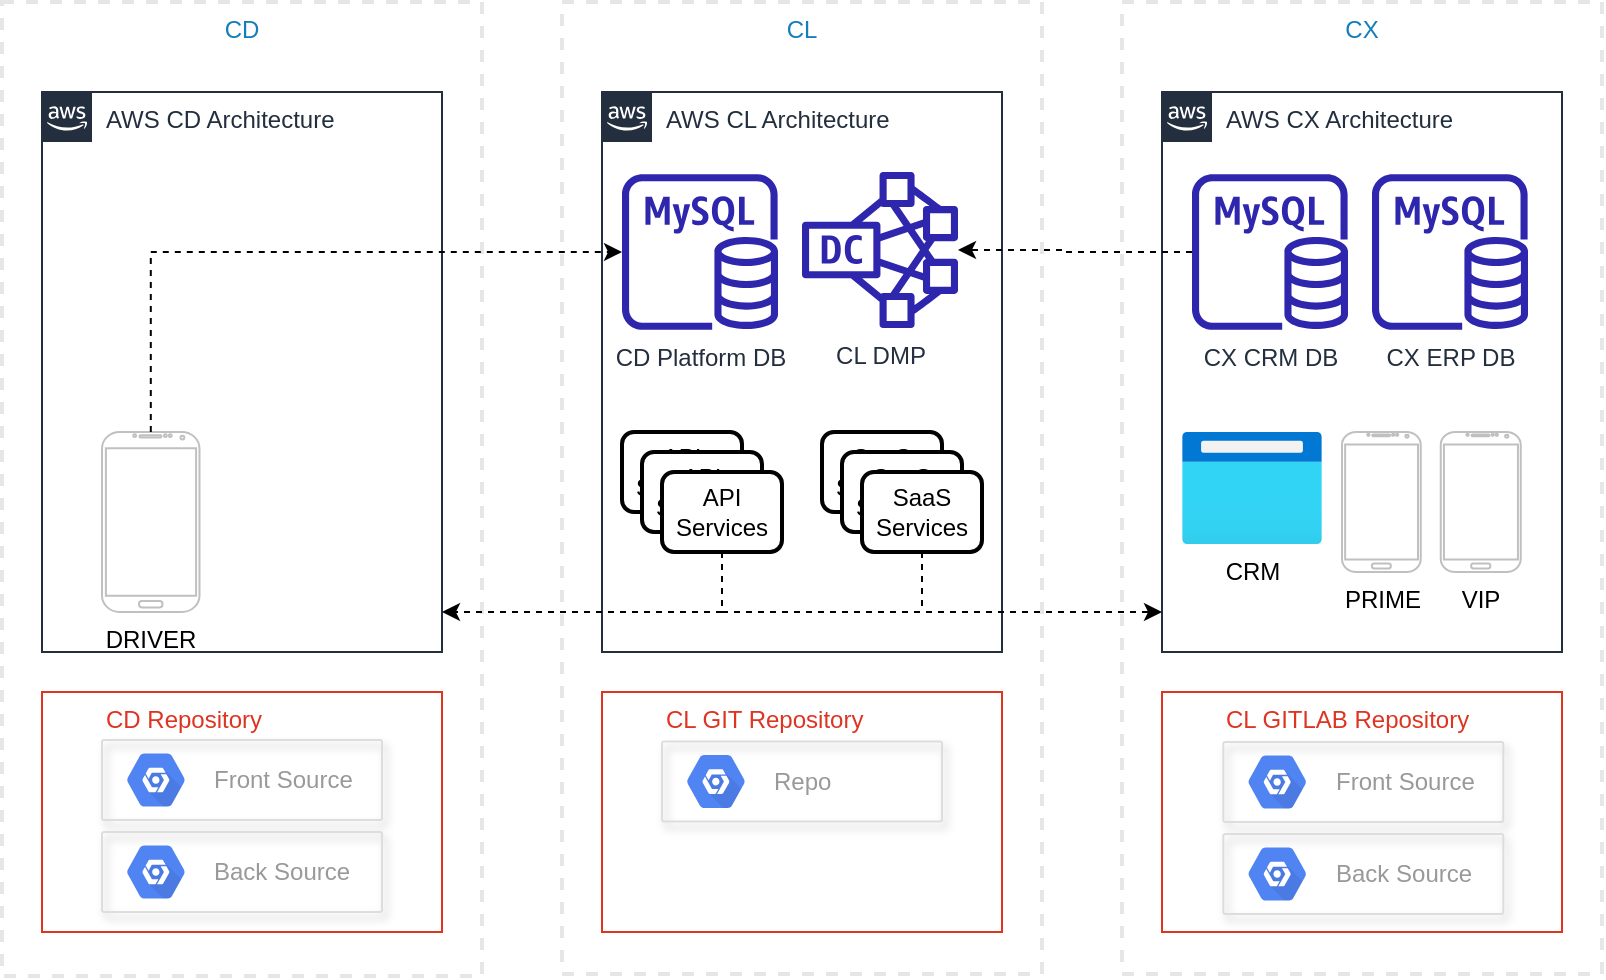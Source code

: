 <mxfile version="16.5.2" type="github">
  <diagram id="Z3vnsa2YV4EkZANI4L7h" name="Page-1">
    <mxGraphModel dx="1238" dy="558" grid="0" gridSize="10" guides="1" tooltips="1" connect="1" arrows="1" fold="1" page="1" pageScale="1" pageWidth="1169" pageHeight="827" math="0" shadow="0">
      <root>
        <mxCell id="0" />
        <mxCell id="1" parent="0" />
        <mxCell id="H0h6-h-lruUwFE3LSSJ4-1" value="CD" style="fillColor=none;strokeColor=#E6E6E6;dashed=1;verticalAlign=top;fontStyle=0;fontColor=#147EBA;rounded=0;strokeWidth=2;" vertex="1" parent="1">
          <mxGeometry x="80" y="40" width="240" height="487" as="geometry" />
        </mxCell>
        <mxCell id="H0h6-h-lruUwFE3LSSJ4-3" value="CX" style="fillColor=none;strokeColor=#E6E6E6;dashed=1;verticalAlign=top;fontStyle=0;fontColor=#147EBA;rounded=0;strokeWidth=2;" vertex="1" parent="1">
          <mxGeometry x="640" y="40" width="240" height="486" as="geometry" />
        </mxCell>
        <mxCell id="H0h6-h-lruUwFE3LSSJ4-5" value="AWS CL Architecture" style="points=[[0,0],[0.25,0],[0.5,0],[0.75,0],[1,0],[1,0.25],[1,0.5],[1,0.75],[1,1],[0.75,1],[0.5,1],[0.25,1],[0,1],[0,0.75],[0,0.5],[0,0.25]];outlineConnect=0;gradientColor=none;html=1;whiteSpace=wrap;fontSize=12;fontStyle=0;container=1;pointerEvents=0;collapsible=0;recursiveResize=0;shape=mxgraph.aws4.group;grIcon=mxgraph.aws4.group_aws_cloud_alt;strokeColor=#232F3E;fillColor=none;verticalAlign=top;align=left;spacingLeft=30;fontColor=#232F3E;dashed=0;rounded=0;" vertex="1" parent="1">
          <mxGeometry x="380" y="85" width="200" height="280" as="geometry" />
        </mxCell>
        <mxCell id="H0h6-h-lruUwFE3LSSJ4-14" value="CD Platform DB" style="sketch=0;outlineConnect=0;fontColor=#232F3E;gradientColor=none;fillColor=#2E27AD;strokeColor=none;dashed=0;verticalLabelPosition=bottom;verticalAlign=top;align=center;html=1;fontSize=12;fontStyle=0;aspect=fixed;pointerEvents=1;shape=mxgraph.aws4.rds_mysql_instance;rounded=0;" vertex="1" parent="H0h6-h-lruUwFE3LSSJ4-5">
          <mxGeometry x="10" y="41" width="78" height="78" as="geometry" />
        </mxCell>
        <mxCell id="H0h6-h-lruUwFE3LSSJ4-17" value="CL DMP" style="sketch=0;outlineConnect=0;fontColor=#232F3E;gradientColor=none;fillColor=#2E27AD;strokeColor=none;dashed=0;verticalLabelPosition=bottom;verticalAlign=top;align=center;html=1;fontSize=12;fontStyle=0;aspect=fixed;pointerEvents=1;shape=mxgraph.aws4.dense_compute_node;rounded=0;" vertex="1" parent="H0h6-h-lruUwFE3LSSJ4-5">
          <mxGeometry x="100" y="40" width="78" height="78" as="geometry" />
        </mxCell>
        <mxCell id="H0h6-h-lruUwFE3LSSJ4-35" value="API &lt;br&gt;Services" style="rounded=1;whiteSpace=wrap;html=1;shadow=0;glass=0;sketch=0;fontFamily=Helvetica;fontSize=12;fontColor=default;startSize=23;strokeColor=default;strokeWidth=2;fillColor=default;" vertex="1" parent="H0h6-h-lruUwFE3LSSJ4-5">
          <mxGeometry x="10" y="170" width="60" height="40" as="geometry" />
        </mxCell>
        <mxCell id="H0h6-h-lruUwFE3LSSJ4-38" value="SaaS&lt;br&gt;Services" style="rounded=1;whiteSpace=wrap;html=1;shadow=0;glass=0;sketch=0;fontFamily=Helvetica;fontSize=12;fontColor=default;startSize=23;strokeColor=default;strokeWidth=2;fillColor=default;" vertex="1" parent="H0h6-h-lruUwFE3LSSJ4-5">
          <mxGeometry x="110" y="170" width="60" height="40" as="geometry" />
        </mxCell>
        <mxCell id="H0h6-h-lruUwFE3LSSJ4-41" value="API &lt;br&gt;Services" style="rounded=1;whiteSpace=wrap;html=1;shadow=0;glass=0;sketch=0;fontFamily=Helvetica;fontSize=12;fontColor=default;startSize=23;strokeColor=default;strokeWidth=2;fillColor=default;" vertex="1" parent="H0h6-h-lruUwFE3LSSJ4-5">
          <mxGeometry x="20" y="180" width="60" height="40" as="geometry" />
        </mxCell>
        <mxCell id="H0h6-h-lruUwFE3LSSJ4-42" value="API &lt;br&gt;Services" style="rounded=1;whiteSpace=wrap;html=1;shadow=0;glass=0;sketch=0;fontFamily=Helvetica;fontSize=12;fontColor=default;startSize=23;strokeColor=default;strokeWidth=2;fillColor=default;" vertex="1" parent="H0h6-h-lruUwFE3LSSJ4-5">
          <mxGeometry x="30" y="190" width="60" height="40" as="geometry" />
        </mxCell>
        <mxCell id="H0h6-h-lruUwFE3LSSJ4-43" value="SaaS&lt;br&gt;Services" style="rounded=1;whiteSpace=wrap;html=1;shadow=0;glass=0;sketch=0;fontFamily=Helvetica;fontSize=12;fontColor=default;startSize=23;strokeColor=default;strokeWidth=2;fillColor=default;" vertex="1" parent="H0h6-h-lruUwFE3LSSJ4-5">
          <mxGeometry x="120" y="180" width="60" height="40" as="geometry" />
        </mxCell>
        <mxCell id="H0h6-h-lruUwFE3LSSJ4-44" value="SaaS&lt;br&gt;Services" style="rounded=1;whiteSpace=wrap;html=1;shadow=0;glass=0;sketch=0;fontFamily=Helvetica;fontSize=12;fontColor=default;startSize=23;strokeColor=default;strokeWidth=2;fillColor=default;" vertex="1" parent="H0h6-h-lruUwFE3LSSJ4-5">
          <mxGeometry x="130" y="190" width="60" height="40" as="geometry" />
        </mxCell>
        <mxCell id="H0h6-h-lruUwFE3LSSJ4-2" value="CL" style="fillColor=none;strokeColor=#E6E6E6;dashed=1;verticalAlign=top;fontStyle=0;fontColor=#147EBA;rounded=0;strokeWidth=2;" vertex="1" parent="1">
          <mxGeometry x="360" y="40" width="240" height="486" as="geometry" />
        </mxCell>
        <mxCell id="H0h6-h-lruUwFE3LSSJ4-7" value="AWS CX Architecture" style="points=[[0,0],[0.25,0],[0.5,0],[0.75,0],[1,0],[1,0.25],[1,0.5],[1,0.75],[1,1],[0.75,1],[0.5,1],[0.25,1],[0,1],[0,0.75],[0,0.5],[0,0.25]];outlineConnect=0;gradientColor=none;html=1;whiteSpace=wrap;fontSize=12;fontStyle=0;container=1;pointerEvents=0;collapsible=0;recursiveResize=0;shape=mxgraph.aws4.group;grIcon=mxgraph.aws4.group_aws_cloud_alt;strokeColor=#232F3E;fillColor=none;verticalAlign=top;align=left;spacingLeft=30;fontColor=#232F3E;dashed=0;rounded=0;" vertex="1" parent="1">
          <mxGeometry x="660" y="85" width="200" height="280" as="geometry" />
        </mxCell>
        <mxCell id="H0h6-h-lruUwFE3LSSJ4-11" value="CX CRM DB" style="sketch=0;outlineConnect=0;fontColor=#232F3E;gradientColor=none;fillColor=#2E27AD;strokeColor=none;dashed=0;verticalLabelPosition=bottom;verticalAlign=top;align=center;html=1;fontSize=12;fontStyle=0;aspect=fixed;pointerEvents=1;shape=mxgraph.aws4.rds_mysql_instance;rounded=0;" vertex="1" parent="H0h6-h-lruUwFE3LSSJ4-7">
          <mxGeometry x="15" y="41" width="78" height="78" as="geometry" />
        </mxCell>
        <mxCell id="H0h6-h-lruUwFE3LSSJ4-12" value="CX ERP DB" style="sketch=0;outlineConnect=0;fontColor=#232F3E;gradientColor=none;fillColor=#2E27AD;strokeColor=none;dashed=0;verticalLabelPosition=bottom;verticalAlign=top;align=center;html=1;fontSize=12;fontStyle=0;aspect=fixed;pointerEvents=1;shape=mxgraph.aws4.rds_mysql_instance;rounded=0;" vertex="1" parent="H0h6-h-lruUwFE3LSSJ4-7">
          <mxGeometry x="105" y="41" width="78" height="78" as="geometry" />
        </mxCell>
        <mxCell id="H0h6-h-lruUwFE3LSSJ4-19" value="VIP" style="verticalLabelPosition=bottom;verticalAlign=top;html=1;shadow=0;dashed=0;strokeWidth=1;shape=mxgraph.android.phone2;strokeColor=#c0c0c0;rounded=0;" vertex="1" parent="H0h6-h-lruUwFE3LSSJ4-7">
          <mxGeometry x="139.37" y="170" width="40" height="70" as="geometry" />
        </mxCell>
        <mxCell id="H0h6-h-lruUwFE3LSSJ4-20" value="PRIME" style="verticalLabelPosition=bottom;verticalAlign=top;html=1;shadow=0;dashed=0;strokeWidth=1;shape=mxgraph.android.phone2;strokeColor=#c0c0c0;rounded=0;" vertex="1" parent="H0h6-h-lruUwFE3LSSJ4-7">
          <mxGeometry x="90" y="170" width="39.37" height="70" as="geometry" />
        </mxCell>
        <mxCell id="H0h6-h-lruUwFE3LSSJ4-21" value="CRM" style="aspect=fixed;html=1;points=[];align=center;image;fontSize=12;image=img/lib/azure2/general/Browser.svg;rounded=0;strokeWidth=2;" vertex="1" parent="H0h6-h-lruUwFE3LSSJ4-7">
          <mxGeometry x="10" y="170" width="70" height="56" as="geometry" />
        </mxCell>
        <mxCell id="H0h6-h-lruUwFE3LSSJ4-8" value="AWS CD Architecture" style="points=[[0,0],[0.25,0],[0.5,0],[0.75,0],[1,0],[1,0.25],[1,0.5],[1,0.75],[1,1],[0.75,1],[0.5,1],[0.25,1],[0,1],[0,0.75],[0,0.5],[0,0.25]];outlineConnect=0;gradientColor=none;html=1;whiteSpace=wrap;fontSize=12;fontStyle=0;container=1;pointerEvents=0;collapsible=0;recursiveResize=0;shape=mxgraph.aws4.group;grIcon=mxgraph.aws4.group_aws_cloud_alt;strokeColor=#232F3E;fillColor=none;verticalAlign=top;align=left;spacingLeft=30;fontColor=#232F3E;dashed=0;rounded=0;" vertex="1" parent="1">
          <mxGeometry x="100" y="85" width="200" height="280" as="geometry" />
        </mxCell>
        <mxCell id="H0h6-h-lruUwFE3LSSJ4-18" value="DRIVER" style="verticalLabelPosition=bottom;verticalAlign=top;html=1;shadow=0;dashed=0;strokeWidth=1;shape=mxgraph.android.phone2;strokeColor=#c0c0c0;rounded=0;" vertex="1" parent="H0h6-h-lruUwFE3LSSJ4-8">
          <mxGeometry x="30" y="170" width="48.75" height="90" as="geometry" />
        </mxCell>
        <mxCell id="H0h6-h-lruUwFE3LSSJ4-48" value="" style="group" vertex="1" connectable="0" parent="1">
          <mxGeometry x="100" y="385" width="200" height="124" as="geometry" />
        </mxCell>
        <mxCell id="H0h6-h-lruUwFE3LSSJ4-45" value="CD Repository" style="fillColor=none;strokeColor=#DD3522;verticalAlign=top;fontStyle=0;fontColor=#DD3522;rounded=0;shadow=0;glass=0;sketch=0;fontFamily=Helvetica;fontSize=12;startSize=23;align=left;spacingLeft=30;" vertex="1" parent="H0h6-h-lruUwFE3LSSJ4-48">
          <mxGeometry width="200" height="120" as="geometry" />
        </mxCell>
        <mxCell id="H0h6-h-lruUwFE3LSSJ4-47" value="" style="shape=image;html=1;verticalAlign=top;verticalLabelPosition=bottom;labelBackgroundColor=#ffffff;imageAspect=0;aspect=fixed;image=https://cdn0.iconfinder.com/data/icons/social-network-7/50/29-128.png;rounded=0;shadow=0;glass=0;sketch=0;fontFamily=Helvetica;fontSize=12;fontColor=default;startSize=23;strokeColor=default;strokeWidth=2;fillColor=default;" vertex="1" parent="H0h6-h-lruUwFE3LSSJ4-48">
          <mxGeometry width="24" height="24" as="geometry" />
        </mxCell>
        <mxCell id="H0h6-h-lruUwFE3LSSJ4-57" value="" style="strokeColor=#dddddd;shadow=1;strokeWidth=1;rounded=1;absoluteArcSize=1;arcSize=2;glass=0;sketch=0;fontFamily=Helvetica;fontSize=12;fontColor=#DD3522;startSize=23;fillColor=none;" vertex="1" parent="H0h6-h-lruUwFE3LSSJ4-48">
          <mxGeometry x="30" y="24" width="140" height="40" as="geometry" />
        </mxCell>
        <mxCell id="H0h6-h-lruUwFE3LSSJ4-58" value="Front Source" style="sketch=0;dashed=0;connectable=0;html=1;fillColor=#5184F3;strokeColor=none;shape=mxgraph.gcp2.hexIcon;prIcon=placeholder;part=1;labelPosition=right;verticalLabelPosition=middle;align=left;verticalAlign=middle;spacingLeft=5;fontColor=#999999;fontSize=12;rounded=0;shadow=0;glass=0;fontFamily=Helvetica;startSize=23;" vertex="1" parent="H0h6-h-lruUwFE3LSSJ4-57">
          <mxGeometry y="0.5" width="44" height="39" relative="1" as="geometry">
            <mxPoint x="5" y="-19.5" as="offset" />
          </mxGeometry>
        </mxCell>
        <mxCell id="H0h6-h-lruUwFE3LSSJ4-59" value="" style="strokeColor=#dddddd;shadow=1;strokeWidth=1;rounded=1;absoluteArcSize=1;arcSize=2;glass=0;sketch=0;fontFamily=Helvetica;fontSize=12;fontColor=#DD3522;startSize=23;fillColor=none;" vertex="1" parent="H0h6-h-lruUwFE3LSSJ4-48">
          <mxGeometry x="30" y="70" width="140" height="40" as="geometry" />
        </mxCell>
        <mxCell id="H0h6-h-lruUwFE3LSSJ4-60" value="Back Source" style="sketch=0;dashed=0;connectable=0;html=1;fillColor=#5184F3;strokeColor=none;shape=mxgraph.gcp2.hexIcon;prIcon=placeholder;part=1;labelPosition=right;verticalLabelPosition=middle;align=left;verticalAlign=middle;spacingLeft=5;fontColor=#999999;fontSize=12;rounded=0;shadow=0;glass=0;fontFamily=Helvetica;startSize=23;" vertex="1" parent="H0h6-h-lruUwFE3LSSJ4-59">
          <mxGeometry y="0.5" width="44" height="39" relative="1" as="geometry">
            <mxPoint x="5" y="-19.5" as="offset" />
          </mxGeometry>
        </mxCell>
        <mxCell id="H0h6-h-lruUwFE3LSSJ4-49" value="" style="group" vertex="1" connectable="0" parent="1">
          <mxGeometry x="380" y="385" width="200" height="120" as="geometry" />
        </mxCell>
        <mxCell id="H0h6-h-lruUwFE3LSSJ4-50" value="CL GIT Repository" style="fillColor=none;strokeColor=#DD3522;verticalAlign=top;fontStyle=0;fontColor=#DD3522;rounded=0;shadow=0;glass=0;sketch=0;fontFamily=Helvetica;fontSize=12;startSize=23;align=left;spacingLeft=30;" vertex="1" parent="H0h6-h-lruUwFE3LSSJ4-49">
          <mxGeometry width="200" height="120" as="geometry" />
        </mxCell>
        <mxCell id="H0h6-h-lruUwFE3LSSJ4-51" value="" style="shape=image;html=1;verticalAlign=top;verticalLabelPosition=bottom;labelBackgroundColor=#ffffff;imageAspect=0;aspect=fixed;image=https://cdn0.iconfinder.com/data/icons/social-network-7/50/29-128.png;rounded=0;shadow=0;glass=0;sketch=0;fontFamily=Helvetica;fontSize=12;fontColor=default;startSize=23;strokeColor=default;strokeWidth=2;fillColor=default;" vertex="1" parent="H0h6-h-lruUwFE3LSSJ4-49">
          <mxGeometry width="22.8" height="22.8" as="geometry" />
        </mxCell>
        <mxCell id="H0h6-h-lruUwFE3LSSJ4-65" value="" style="strokeColor=#dddddd;shadow=1;strokeWidth=1;rounded=1;absoluteArcSize=1;arcSize=2;glass=0;sketch=0;fontFamily=Helvetica;fontSize=12;fontColor=#DD3522;startSize=23;fillColor=none;" vertex="1" parent="H0h6-h-lruUwFE3LSSJ4-49">
          <mxGeometry x="30.0" y="24.8" width="140" height="40" as="geometry" />
        </mxCell>
        <mxCell id="H0h6-h-lruUwFE3LSSJ4-66" value="Repo" style="sketch=0;dashed=0;connectable=0;html=1;fillColor=#5184F3;strokeColor=none;shape=mxgraph.gcp2.hexIcon;prIcon=placeholder;part=1;labelPosition=right;verticalLabelPosition=middle;align=left;verticalAlign=middle;spacingLeft=5;fontColor=#999999;fontSize=12;rounded=0;shadow=0;glass=0;fontFamily=Helvetica;startSize=23;" vertex="1" parent="H0h6-h-lruUwFE3LSSJ4-65">
          <mxGeometry y="0.5" width="44" height="39" relative="1" as="geometry">
            <mxPoint x="5" y="-19.5" as="offset" />
          </mxGeometry>
        </mxCell>
        <mxCell id="H0h6-h-lruUwFE3LSSJ4-52" value="" style="group" vertex="1" connectable="0" parent="1">
          <mxGeometry x="660" y="385" width="200" height="120" as="geometry" />
        </mxCell>
        <mxCell id="H0h6-h-lruUwFE3LSSJ4-53" value="CL GITLAB Repository" style="fillColor=none;strokeColor=#DD3522;verticalAlign=top;fontStyle=0;fontColor=#DD3522;rounded=0;shadow=0;glass=0;sketch=0;fontFamily=Helvetica;fontSize=12;startSize=23;align=left;spacingLeft=30;" vertex="1" parent="H0h6-h-lruUwFE3LSSJ4-52">
          <mxGeometry width="200" height="120" as="geometry" />
        </mxCell>
        <mxCell id="H0h6-h-lruUwFE3LSSJ4-54" value="" style="shape=image;html=1;verticalAlign=top;verticalLabelPosition=bottom;labelBackgroundColor=#ffffff;imageAspect=0;aspect=fixed;image=https://cdn0.iconfinder.com/data/icons/social-network-7/50/29-128.png;rounded=0;shadow=0;glass=0;sketch=0;fontFamily=Helvetica;fontSize=12;fontColor=default;startSize=23;strokeColor=default;strokeWidth=2;fillColor=default;" vertex="1" parent="H0h6-h-lruUwFE3LSSJ4-52">
          <mxGeometry width="21.66" height="21.66" as="geometry" />
        </mxCell>
        <mxCell id="H0h6-h-lruUwFE3LSSJ4-61" value="" style="strokeColor=#dddddd;shadow=1;strokeWidth=1;rounded=1;absoluteArcSize=1;arcSize=2;glass=0;sketch=0;fontFamily=Helvetica;fontSize=12;fontColor=#DD3522;startSize=23;fillColor=none;" vertex="1" parent="H0h6-h-lruUwFE3LSSJ4-52">
          <mxGeometry x="30.66" y="25" width="140" height="40" as="geometry" />
        </mxCell>
        <mxCell id="H0h6-h-lruUwFE3LSSJ4-62" value="Front Source" style="sketch=0;dashed=0;connectable=0;html=1;fillColor=#5184F3;strokeColor=none;shape=mxgraph.gcp2.hexIcon;prIcon=placeholder;part=1;labelPosition=right;verticalLabelPosition=middle;align=left;verticalAlign=middle;spacingLeft=5;fontColor=#999999;fontSize=12;rounded=0;shadow=0;glass=0;fontFamily=Helvetica;startSize=23;" vertex="1" parent="H0h6-h-lruUwFE3LSSJ4-61">
          <mxGeometry y="0.5" width="44" height="39" relative="1" as="geometry">
            <mxPoint x="5" y="-19.5" as="offset" />
          </mxGeometry>
        </mxCell>
        <mxCell id="H0h6-h-lruUwFE3LSSJ4-63" value="" style="strokeColor=#dddddd;shadow=1;strokeWidth=1;rounded=1;absoluteArcSize=1;arcSize=2;glass=0;sketch=0;fontFamily=Helvetica;fontSize=12;fontColor=#DD3522;startSize=23;fillColor=none;" vertex="1" parent="H0h6-h-lruUwFE3LSSJ4-52">
          <mxGeometry x="30.66" y="71" width="140" height="40" as="geometry" />
        </mxCell>
        <mxCell id="H0h6-h-lruUwFE3LSSJ4-64" value="Back Source" style="sketch=0;dashed=0;connectable=0;html=1;fillColor=#5184F3;strokeColor=none;shape=mxgraph.gcp2.hexIcon;prIcon=placeholder;part=1;labelPosition=right;verticalLabelPosition=middle;align=left;verticalAlign=middle;spacingLeft=5;fontColor=#999999;fontSize=12;rounded=0;shadow=0;glass=0;fontFamily=Helvetica;startSize=23;" vertex="1" parent="H0h6-h-lruUwFE3LSSJ4-63">
          <mxGeometry y="0.5" width="44" height="39" relative="1" as="geometry">
            <mxPoint x="5" y="-19.5" as="offset" />
          </mxGeometry>
        </mxCell>
        <mxCell id="H0h6-h-lruUwFE3LSSJ4-70" style="edgeStyle=orthogonalEdgeStyle;rounded=0;orthogonalLoop=1;jettySize=auto;html=1;fontFamily=Helvetica;fontSize=12;fontColor=#DD3522;startSize=23;dashed=1;" edge="1" parent="1" source="H0h6-h-lruUwFE3LSSJ4-18" target="H0h6-h-lruUwFE3LSSJ4-14">
          <mxGeometry relative="1" as="geometry">
            <Array as="points">
              <mxPoint x="250" y="165" />
              <mxPoint x="250" y="165" />
            </Array>
          </mxGeometry>
        </mxCell>
        <mxCell id="H0h6-h-lruUwFE3LSSJ4-72" style="edgeStyle=orthogonalEdgeStyle;rounded=0;orthogonalLoop=1;jettySize=auto;html=1;dashed=1;fontFamily=Helvetica;fontSize=12;fontColor=#DD3522;startSize=23;" edge="1" parent="1" source="H0h6-h-lruUwFE3LSSJ4-11" target="H0h6-h-lruUwFE3LSSJ4-17">
          <mxGeometry relative="1" as="geometry">
            <Array as="points">
              <mxPoint x="610" y="165" />
              <mxPoint x="610" y="164" />
            </Array>
          </mxGeometry>
        </mxCell>
        <mxCell id="H0h6-h-lruUwFE3LSSJ4-73" style="edgeStyle=orthogonalEdgeStyle;rounded=0;orthogonalLoop=1;jettySize=auto;html=1;dashed=1;fontFamily=Helvetica;fontSize=12;fontColor=#DD3522;startSize=23;" edge="1" parent="1" source="H0h6-h-lruUwFE3LSSJ4-42" target="H0h6-h-lruUwFE3LSSJ4-8">
          <mxGeometry relative="1" as="geometry">
            <mxPoint x="310" y="345" as="targetPoint" />
            <Array as="points">
              <mxPoint x="440" y="345" />
            </Array>
          </mxGeometry>
        </mxCell>
        <mxCell id="H0h6-h-lruUwFE3LSSJ4-74" style="edgeStyle=orthogonalEdgeStyle;rounded=0;orthogonalLoop=1;jettySize=auto;html=1;dashed=1;fontFamily=Helvetica;fontSize=12;fontColor=#DD3522;startSize=23;" edge="1" parent="1" source="H0h6-h-lruUwFE3LSSJ4-42" target="H0h6-h-lruUwFE3LSSJ4-7">
          <mxGeometry relative="1" as="geometry">
            <Array as="points">
              <mxPoint x="440" y="345" />
            </Array>
          </mxGeometry>
        </mxCell>
        <mxCell id="H0h6-h-lruUwFE3LSSJ4-75" style="edgeStyle=orthogonalEdgeStyle;rounded=0;orthogonalLoop=1;jettySize=auto;html=1;dashed=1;fontFamily=Helvetica;fontSize=12;fontColor=#DD3522;startSize=23;endArrow=none;endFill=0;" edge="1" parent="1" source="H0h6-h-lruUwFE3LSSJ4-44">
          <mxGeometry relative="1" as="geometry">
            <mxPoint x="540" y="345" as="targetPoint" />
            <Array as="points">
              <mxPoint x="540" y="345" />
            </Array>
          </mxGeometry>
        </mxCell>
      </root>
    </mxGraphModel>
  </diagram>
</mxfile>
